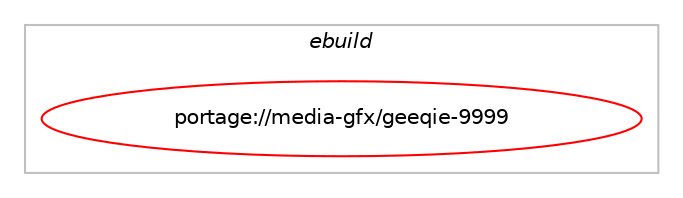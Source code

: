 digraph prolog {

# *************
# Graph options
# *************

newrank=true;
concentrate=true;
compound=true;
graph [rankdir=LR,fontname=Helvetica,fontsize=10,ranksep=1.5];#, ranksep=2.5, nodesep=0.2];
edge  [arrowhead=vee];
node  [fontname=Helvetica,fontsize=10];

# **********
# The ebuild
# **********

subgraph cluster_leftcol {
color=gray;
label=<<i>ebuild</i>>;
id [label="portage://media-gfx/geeqie-9999", color=red, width=4, href="../media-gfx/geeqie-9999.svg"];
}

# ****************
# The dependencies
# ****************

subgraph cluster_midcol {
color=gray;
label=<<i>dependencies</i>>;
subgraph cluster_compile {
fillcolor="#eeeeee";
style=filled;
label=<<i>compile</i>>;
# *** BEGIN UNKNOWN DEPENDENCY TYPE (TODO) ***
# id -> equal(use_conditional_group(positive,djvu,portage://media-gfx/geeqie-9999,[package_dependency(portage://media-gfx/geeqie-9999,install,no,app-text,djvu,none,[,,],[],[])]))
# *** END UNKNOWN DEPENDENCY TYPE (TODO) ***

# *** BEGIN UNKNOWN DEPENDENCY TYPE (TODO) ***
# id -> equal(use_conditional_group(positive,exif,portage://media-gfx/geeqie-9999,[package_dependency(portage://media-gfx/geeqie-9999,install,no,media-gfx,exiv2,greaterequal,[0.17,,,0.17],any_same_slot,[use(optenable(xmp),none)])]))
# *** END UNKNOWN DEPENDENCY TYPE (TODO) ***

# *** BEGIN UNKNOWN DEPENDENCY TYPE (TODO) ***
# id -> equal(use_conditional_group(positive,ffmpegthumbnailer,portage://media-gfx/geeqie-9999,[package_dependency(portage://media-gfx/geeqie-9999,install,no,media-video,ffmpegthumbnailer,none,[,,],[],[])]))
# *** END UNKNOWN DEPENDENCY TYPE (TODO) ***

# *** BEGIN UNKNOWN DEPENDENCY TYPE (TODO) ***
# id -> equal(use_conditional_group(positive,heif,portage://media-gfx/geeqie-9999,[package_dependency(portage://media-gfx/geeqie-9999,install,no,media-libs,libheif,greaterequal,[1.3.2,,,1.3.2],[],[])]))
# *** END UNKNOWN DEPENDENCY TYPE (TODO) ***

# *** BEGIN UNKNOWN DEPENDENCY TYPE (TODO) ***
# id -> equal(use_conditional_group(positive,jpeg,portage://media-gfx/geeqie-9999,[package_dependency(portage://media-gfx/geeqie-9999,install,no,media-libs,libjpeg-turbo,none,[,,],any_same_slot,[])]))
# *** END UNKNOWN DEPENDENCY TYPE (TODO) ***

# *** BEGIN UNKNOWN DEPENDENCY TYPE (TODO) ***
# id -> equal(use_conditional_group(positive,jpeg2k,portage://media-gfx/geeqie-9999,[package_dependency(portage://media-gfx/geeqie-9999,install,no,media-libs,openjpeg,greaterequal,[2.3.0,,,2.3.0],[slot(2),equal],[])]))
# *** END UNKNOWN DEPENDENCY TYPE (TODO) ***

# *** BEGIN UNKNOWN DEPENDENCY TYPE (TODO) ***
# id -> equal(use_conditional_group(positive,jpegxl,portage://media-gfx/geeqie-9999,[package_dependency(portage://media-gfx/geeqie-9999,install,no,media-libs,libjxl,greaterequal,[0.3.7,,,0.3.7],any_same_slot,[])]))
# *** END UNKNOWN DEPENDENCY TYPE (TODO) ***

# *** BEGIN UNKNOWN DEPENDENCY TYPE (TODO) ***
# id -> equal(use_conditional_group(positive,lcms,portage://media-gfx/geeqie-9999,[package_dependency(portage://media-gfx/geeqie-9999,install,no,media-libs,lcms,none,[,,],[slot(2)],[])]))
# *** END UNKNOWN DEPENDENCY TYPE (TODO) ***

# *** BEGIN UNKNOWN DEPENDENCY TYPE (TODO) ***
# id -> equal(use_conditional_group(positive,lua,portage://media-gfx/geeqie-9999,[use_conditional_group(positive,lua_single_target_lua5-3,portage://media-gfx/geeqie-9999,[package_dependency(portage://media-gfx/geeqie-9999,install,no,dev-lang,lua,none,[,,],[slot(5.3)],[])]),use_conditional_group(positive,lua_single_target_lua5-4,portage://media-gfx/geeqie-9999,[package_dependency(portage://media-gfx/geeqie-9999,install,no,dev-lang,lua,none,[,,],[slot(5.4)],[])])]))
# *** END UNKNOWN DEPENDENCY TYPE (TODO) ***

# *** BEGIN UNKNOWN DEPENDENCY TYPE (TODO) ***
# id -> equal(use_conditional_group(positive,map,portage://media-gfx/geeqie-9999,[package_dependency(portage://media-gfx/geeqie-9999,install,no,media-libs,clutter-gtk,none,[,,],[],[]),package_dependency(portage://media-gfx/geeqie-9999,install,no,media-libs,libchamplain,none,[,,],[slot(0.12)],[use(enable(gtk),none)])]))
# *** END UNKNOWN DEPENDENCY TYPE (TODO) ***

# *** BEGIN UNKNOWN DEPENDENCY TYPE (TODO) ***
# id -> equal(use_conditional_group(positive,pdf,portage://media-gfx/geeqie-9999,[package_dependency(portage://media-gfx/geeqie-9999,install,no,app-text,poppler,greaterequal,[0.62,,,0.62],[],[use(enable(cairo),none)])]))
# *** END UNKNOWN DEPENDENCY TYPE (TODO) ***

# *** BEGIN UNKNOWN DEPENDENCY TYPE (TODO) ***
# id -> equal(use_conditional_group(positive,raw,portage://media-gfx/geeqie-9999,[package_dependency(portage://media-gfx/geeqie-9999,install,no,media-libs,libraw,greaterequal,[0.20,,,0.20],any_same_slot,[])]))
# *** END UNKNOWN DEPENDENCY TYPE (TODO) ***

# *** BEGIN UNKNOWN DEPENDENCY TYPE (TODO) ***
# id -> equal(use_conditional_group(positive,spell,portage://media-gfx/geeqie-9999,[package_dependency(portage://media-gfx/geeqie-9999,install,no,app-text,gspell,none,[,,],[],[])]))
# *** END UNKNOWN DEPENDENCY TYPE (TODO) ***

# *** BEGIN UNKNOWN DEPENDENCY TYPE (TODO) ***
# id -> equal(use_conditional_group(positive,tiff,portage://media-gfx/geeqie-9999,[package_dependency(portage://media-gfx/geeqie-9999,install,no,media-libs,tiff,none,[,,],any_same_slot,[])]))
# *** END UNKNOWN DEPENDENCY TYPE (TODO) ***

# *** BEGIN UNKNOWN DEPENDENCY TYPE (TODO) ***
# id -> equal(use_conditional_group(positive,webp,portage://media-gfx/geeqie-9999,[package_dependency(portage://media-gfx/geeqie-9999,install,no,gui-libs,gdk-pixbuf-loader-webp,none,[,,],any_same_slot,[])]))
# *** END UNKNOWN DEPENDENCY TYPE (TODO) ***

# *** BEGIN UNKNOWN DEPENDENCY TYPE (TODO) ***
# id -> equal(use_conditional_group(positive,zip,portage://media-gfx/geeqie-9999,[package_dependency(portage://media-gfx/geeqie-9999,install,no,app-arch,libarchive,greaterequal,[3.4.0,,,3.4.0],[],[])]))
# *** END UNKNOWN DEPENDENCY TYPE (TODO) ***

# *** BEGIN UNKNOWN DEPENDENCY TYPE (TODO) ***
# id -> equal(package_dependency(portage://media-gfx/geeqie-9999,install,no,gnome-extra,zenity,none,[,,],[],[]))
# *** END UNKNOWN DEPENDENCY TYPE (TODO) ***

# *** BEGIN UNKNOWN DEPENDENCY TYPE (TODO) ***
# id -> equal(package_dependency(portage://media-gfx/geeqie-9999,install,no,virtual,libintl,none,[,,],[],[]))
# *** END UNKNOWN DEPENDENCY TYPE (TODO) ***

# *** BEGIN UNKNOWN DEPENDENCY TYPE (TODO) ***
# id -> equal(package_dependency(portage://media-gfx/geeqie-9999,install,no,x11-libs,gtk+,none,[,,],[slot(3)],[]))
# *** END UNKNOWN DEPENDENCY TYPE (TODO) ***

}
subgraph cluster_compileandrun {
fillcolor="#eeeeee";
style=filled;
label=<<i>compile and run</i>>;
}
subgraph cluster_run {
fillcolor="#eeeeee";
style=filled;
label=<<i>run</i>>;
# *** BEGIN UNKNOWN DEPENDENCY TYPE (TODO) ***
# id -> equal(use_conditional_group(positive,djvu,portage://media-gfx/geeqie-9999,[package_dependency(portage://media-gfx/geeqie-9999,run,no,app-text,djvu,none,[,,],[],[])]))
# *** END UNKNOWN DEPENDENCY TYPE (TODO) ***

# *** BEGIN UNKNOWN DEPENDENCY TYPE (TODO) ***
# id -> equal(use_conditional_group(positive,exif,portage://media-gfx/geeqie-9999,[package_dependency(portage://media-gfx/geeqie-9999,run,no,media-gfx,exiv2,greaterequal,[0.17,,,0.17],any_same_slot,[use(optenable(xmp),none)])]))
# *** END UNKNOWN DEPENDENCY TYPE (TODO) ***

# *** BEGIN UNKNOWN DEPENDENCY TYPE (TODO) ***
# id -> equal(use_conditional_group(positive,ffmpegthumbnailer,portage://media-gfx/geeqie-9999,[package_dependency(portage://media-gfx/geeqie-9999,run,no,media-video,ffmpegthumbnailer,none,[,,],[],[])]))
# *** END UNKNOWN DEPENDENCY TYPE (TODO) ***

# *** BEGIN UNKNOWN DEPENDENCY TYPE (TODO) ***
# id -> equal(use_conditional_group(positive,heif,portage://media-gfx/geeqie-9999,[package_dependency(portage://media-gfx/geeqie-9999,run,no,media-libs,libheif,greaterequal,[1.3.2,,,1.3.2],[],[])]))
# *** END UNKNOWN DEPENDENCY TYPE (TODO) ***

# *** BEGIN UNKNOWN DEPENDENCY TYPE (TODO) ***
# id -> equal(use_conditional_group(positive,jpeg,portage://media-gfx/geeqie-9999,[package_dependency(portage://media-gfx/geeqie-9999,run,no,media-libs,libjpeg-turbo,none,[,,],any_same_slot,[])]))
# *** END UNKNOWN DEPENDENCY TYPE (TODO) ***

# *** BEGIN UNKNOWN DEPENDENCY TYPE (TODO) ***
# id -> equal(use_conditional_group(positive,jpeg2k,portage://media-gfx/geeqie-9999,[package_dependency(portage://media-gfx/geeqie-9999,run,no,media-libs,openjpeg,greaterequal,[2.3.0,,,2.3.0],[slot(2),equal],[])]))
# *** END UNKNOWN DEPENDENCY TYPE (TODO) ***

# *** BEGIN UNKNOWN DEPENDENCY TYPE (TODO) ***
# id -> equal(use_conditional_group(positive,jpegxl,portage://media-gfx/geeqie-9999,[package_dependency(portage://media-gfx/geeqie-9999,run,no,media-libs,libjxl,greaterequal,[0.3.7,,,0.3.7],any_same_slot,[])]))
# *** END UNKNOWN DEPENDENCY TYPE (TODO) ***

# *** BEGIN UNKNOWN DEPENDENCY TYPE (TODO) ***
# id -> equal(use_conditional_group(positive,lcms,portage://media-gfx/geeqie-9999,[package_dependency(portage://media-gfx/geeqie-9999,run,no,media-libs,lcms,none,[,,],[slot(2)],[])]))
# *** END UNKNOWN DEPENDENCY TYPE (TODO) ***

# *** BEGIN UNKNOWN DEPENDENCY TYPE (TODO) ***
# id -> equal(use_conditional_group(positive,lua,portage://media-gfx/geeqie-9999,[use_conditional_group(positive,lua_single_target_lua5-3,portage://media-gfx/geeqie-9999,[package_dependency(portage://media-gfx/geeqie-9999,run,no,dev-lang,lua,none,[,,],[slot(5.3)],[])]),use_conditional_group(positive,lua_single_target_lua5-4,portage://media-gfx/geeqie-9999,[package_dependency(portage://media-gfx/geeqie-9999,run,no,dev-lang,lua,none,[,,],[slot(5.4)],[])])]))
# *** END UNKNOWN DEPENDENCY TYPE (TODO) ***

# *** BEGIN UNKNOWN DEPENDENCY TYPE (TODO) ***
# id -> equal(use_conditional_group(positive,map,portage://media-gfx/geeqie-9999,[package_dependency(portage://media-gfx/geeqie-9999,run,no,media-libs,clutter-gtk,none,[,,],[],[]),package_dependency(portage://media-gfx/geeqie-9999,run,no,media-libs,libchamplain,none,[,,],[slot(0.12)],[use(enable(gtk),none)])]))
# *** END UNKNOWN DEPENDENCY TYPE (TODO) ***

# *** BEGIN UNKNOWN DEPENDENCY TYPE (TODO) ***
# id -> equal(use_conditional_group(positive,pdf,portage://media-gfx/geeqie-9999,[package_dependency(portage://media-gfx/geeqie-9999,run,no,app-text,poppler,greaterequal,[0.62,,,0.62],[],[use(enable(cairo),none)])]))
# *** END UNKNOWN DEPENDENCY TYPE (TODO) ***

# *** BEGIN UNKNOWN DEPENDENCY TYPE (TODO) ***
# id -> equal(use_conditional_group(positive,raw,portage://media-gfx/geeqie-9999,[package_dependency(portage://media-gfx/geeqie-9999,run,no,media-libs,libraw,greaterequal,[0.20,,,0.20],any_same_slot,[])]))
# *** END UNKNOWN DEPENDENCY TYPE (TODO) ***

# *** BEGIN UNKNOWN DEPENDENCY TYPE (TODO) ***
# id -> equal(use_conditional_group(positive,spell,portage://media-gfx/geeqie-9999,[package_dependency(portage://media-gfx/geeqie-9999,run,no,app-text,gspell,none,[,,],[],[])]))
# *** END UNKNOWN DEPENDENCY TYPE (TODO) ***

# *** BEGIN UNKNOWN DEPENDENCY TYPE (TODO) ***
# id -> equal(use_conditional_group(positive,tiff,portage://media-gfx/geeqie-9999,[package_dependency(portage://media-gfx/geeqie-9999,run,no,media-libs,tiff,none,[,,],any_same_slot,[])]))
# *** END UNKNOWN DEPENDENCY TYPE (TODO) ***

# *** BEGIN UNKNOWN DEPENDENCY TYPE (TODO) ***
# id -> equal(use_conditional_group(positive,webp,portage://media-gfx/geeqie-9999,[package_dependency(portage://media-gfx/geeqie-9999,run,no,gui-libs,gdk-pixbuf-loader-webp,none,[,,],any_same_slot,[])]))
# *** END UNKNOWN DEPENDENCY TYPE (TODO) ***

# *** BEGIN UNKNOWN DEPENDENCY TYPE (TODO) ***
# id -> equal(use_conditional_group(positive,zip,portage://media-gfx/geeqie-9999,[package_dependency(portage://media-gfx/geeqie-9999,run,no,app-arch,libarchive,greaterequal,[3.4.0,,,3.4.0],[],[])]))
# *** END UNKNOWN DEPENDENCY TYPE (TODO) ***

# *** BEGIN UNKNOWN DEPENDENCY TYPE (TODO) ***
# id -> equal(package_dependency(portage://media-gfx/geeqie-9999,run,no,gnome-extra,zenity,none,[,,],[],[]))
# *** END UNKNOWN DEPENDENCY TYPE (TODO) ***

# *** BEGIN UNKNOWN DEPENDENCY TYPE (TODO) ***
# id -> equal(package_dependency(portage://media-gfx/geeqie-9999,run,no,virtual,libintl,none,[,,],[],[]))
# *** END UNKNOWN DEPENDENCY TYPE (TODO) ***

# *** BEGIN UNKNOWN DEPENDENCY TYPE (TODO) ***
# id -> equal(package_dependency(portage://media-gfx/geeqie-9999,run,no,x11-libs,gtk+,none,[,,],[slot(3)],[]))
# *** END UNKNOWN DEPENDENCY TYPE (TODO) ***

}
}

# **************
# The candidates
# **************

subgraph cluster_choices {
rank=same;
color=gray;
label=<<i>candidates</i>>;

}

}
